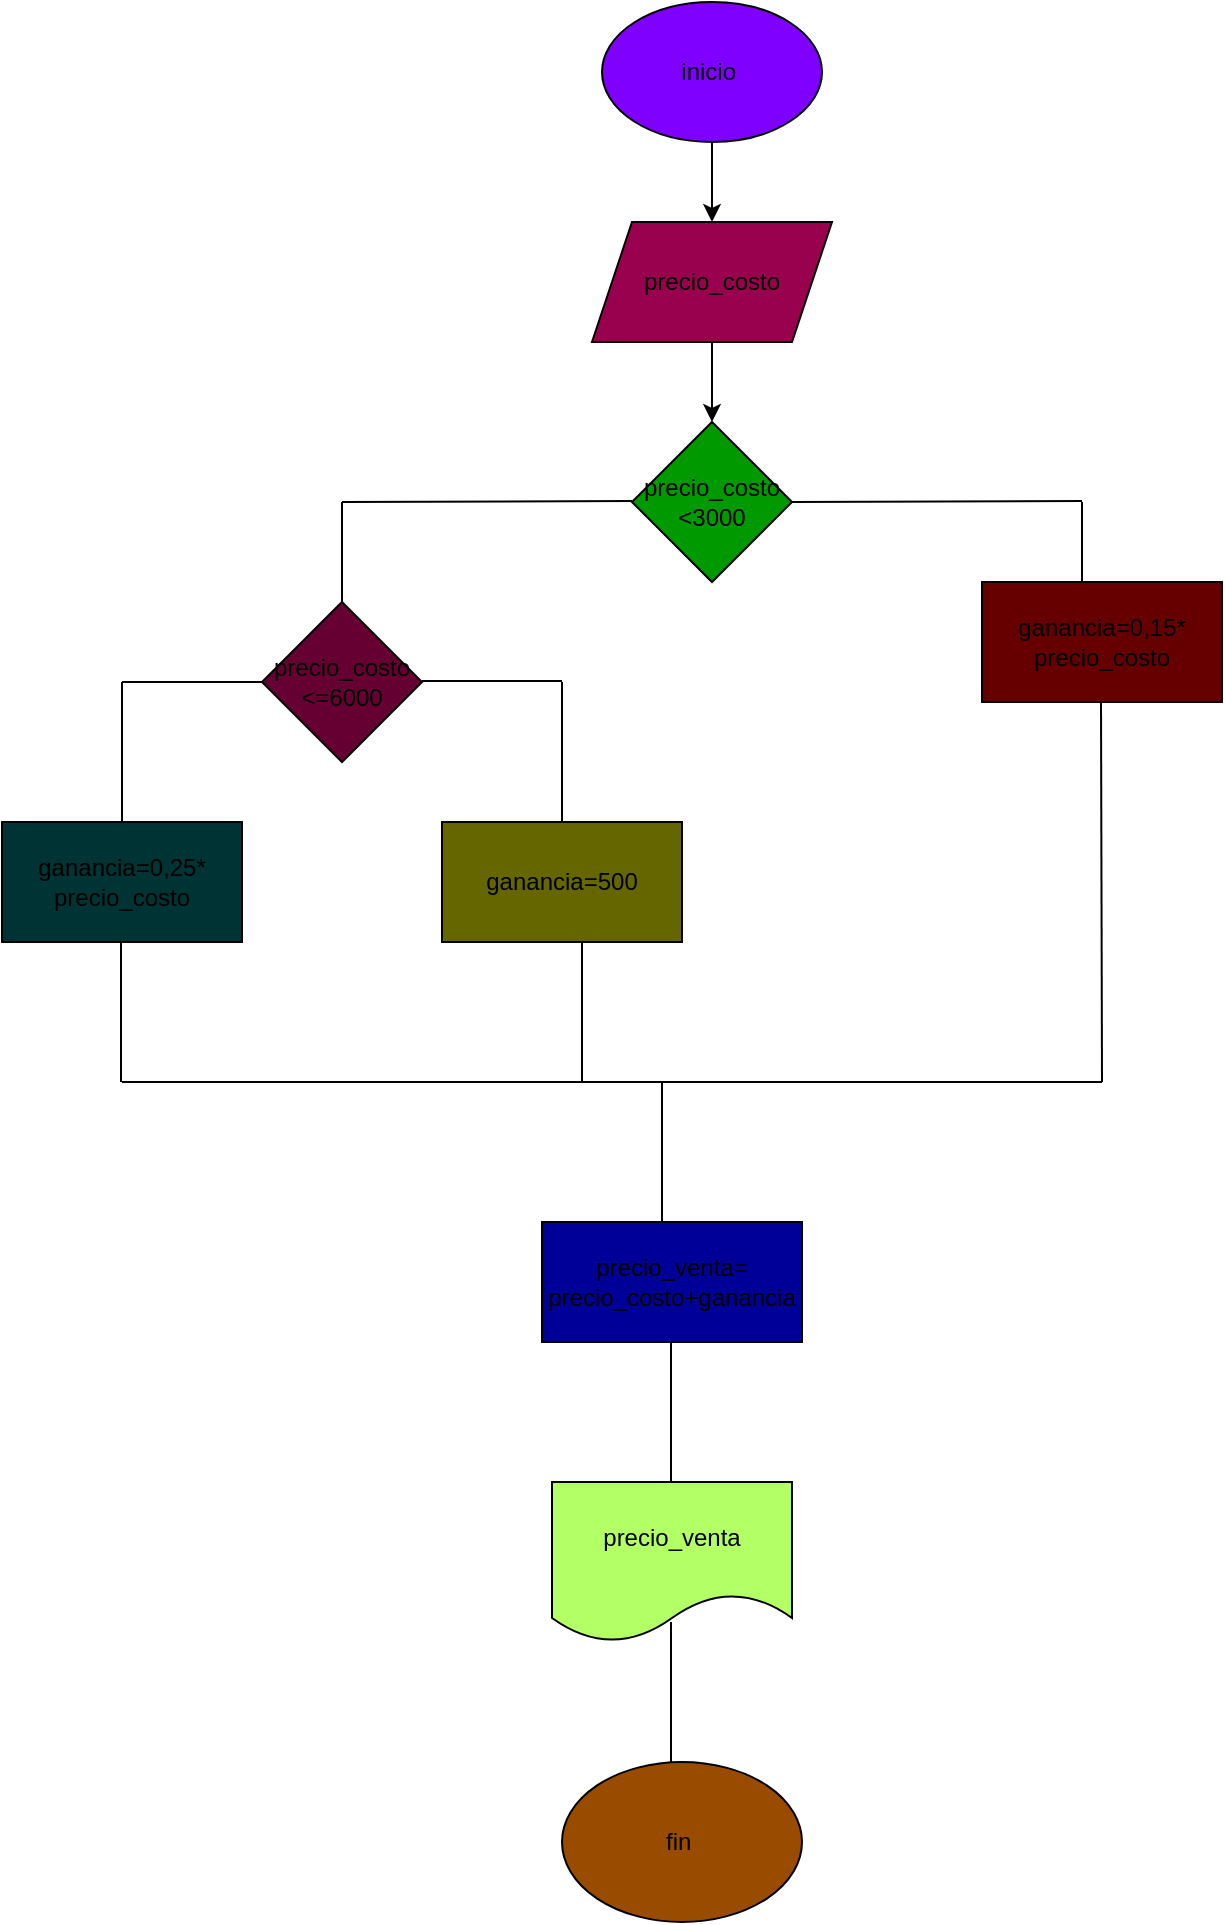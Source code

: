<mxfile>
    <diagram id="Deo_h8aCZ_F-Rbg0l5ye" name="Página-1">
        <mxGraphModel dx="674" dy="328" grid="1" gridSize="10" guides="1" tooltips="1" connect="1" arrows="1" fold="1" page="1" pageScale="1" pageWidth="827" pageHeight="1169" math="0" shadow="0">
            <root>
                <mxCell id="0"/>
                <mxCell id="1" parent="0"/>
                <mxCell id="6" value="" style="edgeStyle=none;html=1;" parent="1" source="4" target="5" edge="1">
                    <mxGeometry relative="1" as="geometry"/>
                </mxCell>
                <mxCell id="4" value="inicio&amp;nbsp;" style="ellipse;whiteSpace=wrap;html=1;fillColor=#7F00FF;" parent="1" vertex="1">
                    <mxGeometry x="390" y="190" width="110" height="70" as="geometry"/>
                </mxCell>
                <mxCell id="8" value="" style="edgeStyle=none;html=1;" parent="1" source="5" target="7" edge="1">
                    <mxGeometry relative="1" as="geometry"/>
                </mxCell>
                <mxCell id="5" value="precio_costo" style="shape=parallelogram;perimeter=parallelogramPerimeter;whiteSpace=wrap;html=1;fixedSize=1;fillColor=#99004D;" parent="1" vertex="1">
                    <mxGeometry x="385" y="300" width="120" height="60" as="geometry"/>
                </mxCell>
                <mxCell id="7" value="precio_costo&lt;br&gt;&amp;lt;3000" style="rhombus;whiteSpace=wrap;html=1;fillColor=#009900;" parent="1" vertex="1">
                    <mxGeometry x="405" y="400" width="80" height="80" as="geometry"/>
                </mxCell>
                <mxCell id="9" value="" style="endArrow=none;html=1;" parent="1" edge="1">
                    <mxGeometry width="50" height="50" relative="1" as="geometry">
                        <mxPoint x="260" y="440" as="sourcePoint"/>
                        <mxPoint x="405" y="439.5" as="targetPoint"/>
                    </mxGeometry>
                </mxCell>
                <mxCell id="10" value="" style="endArrow=none;html=1;" parent="1" edge="1">
                    <mxGeometry width="50" height="50" relative="1" as="geometry">
                        <mxPoint x="260" y="490" as="sourcePoint"/>
                        <mxPoint x="260" y="440" as="targetPoint"/>
                    </mxGeometry>
                </mxCell>
                <mxCell id="11" value="precio_costo&lt;br&gt;&amp;lt;=6000" style="rhombus;whiteSpace=wrap;html=1;fillColor=#660033;" parent="1" vertex="1">
                    <mxGeometry x="220" y="490" width="80" height="80" as="geometry"/>
                </mxCell>
                <mxCell id="12" value="" style="endArrow=none;html=1;" parent="1" edge="1">
                    <mxGeometry width="50" height="50" relative="1" as="geometry">
                        <mxPoint x="485" y="440" as="sourcePoint"/>
                        <mxPoint x="630" y="439.5" as="targetPoint"/>
                    </mxGeometry>
                </mxCell>
                <mxCell id="13" value="" style="endArrow=none;html=1;" parent="1" edge="1">
                    <mxGeometry width="50" height="50" relative="1" as="geometry">
                        <mxPoint x="630" y="490" as="sourcePoint"/>
                        <mxPoint x="630" y="440" as="targetPoint"/>
                    </mxGeometry>
                </mxCell>
                <mxCell id="14" value="ganancia=0,15*&lt;br&gt;precio_costo" style="rounded=0;whiteSpace=wrap;html=1;fillColor=#660000;" parent="1" vertex="1">
                    <mxGeometry x="580" y="480" width="120" height="60" as="geometry"/>
                </mxCell>
                <mxCell id="16" value="" style="endArrow=none;html=1;exitX=0;exitY=0.5;exitDx=0;exitDy=0;" parent="1" source="11" edge="1">
                    <mxGeometry width="50" height="50" relative="1" as="geometry">
                        <mxPoint x="190" y="540" as="sourcePoint"/>
                        <mxPoint x="150" y="530" as="targetPoint"/>
                    </mxGeometry>
                </mxCell>
                <mxCell id="17" value="" style="endArrow=none;html=1;exitX=0;exitY=0.5;exitDx=0;exitDy=0;" parent="1" edge="1">
                    <mxGeometry width="50" height="50" relative="1" as="geometry">
                        <mxPoint x="370" y="529.5" as="sourcePoint"/>
                        <mxPoint x="300" y="529.5" as="targetPoint"/>
                    </mxGeometry>
                </mxCell>
                <mxCell id="18" value="" style="endArrow=none;html=1;" edge="1" parent="1">
                    <mxGeometry width="50" height="50" relative="1" as="geometry">
                        <mxPoint x="150" y="600" as="sourcePoint"/>
                        <mxPoint x="150" y="530" as="targetPoint"/>
                    </mxGeometry>
                </mxCell>
                <mxCell id="19" value="" style="endArrow=none;html=1;" edge="1" parent="1">
                    <mxGeometry width="50" height="50" relative="1" as="geometry">
                        <mxPoint x="370" y="600" as="sourcePoint"/>
                        <mxPoint x="370" y="530" as="targetPoint"/>
                    </mxGeometry>
                </mxCell>
                <mxCell id="20" value="ganancia=0,25*&lt;br&gt;precio_costo" style="rounded=0;whiteSpace=wrap;html=1;fillColor=#003333;" vertex="1" parent="1">
                    <mxGeometry x="90" y="600" width="120" height="60" as="geometry"/>
                </mxCell>
                <mxCell id="21" value="ganancia=500" style="rounded=0;whiteSpace=wrap;html=1;fillColor=#666600;" vertex="1" parent="1">
                    <mxGeometry x="310" y="600" width="120" height="60" as="geometry"/>
                </mxCell>
                <mxCell id="23" value="" style="endArrow=none;html=1;" edge="1" parent="1">
                    <mxGeometry width="50" height="50" relative="1" as="geometry">
                        <mxPoint x="149.5" y="730" as="sourcePoint"/>
                        <mxPoint x="149.5" y="660" as="targetPoint"/>
                    </mxGeometry>
                </mxCell>
                <mxCell id="24" value="" style="endArrow=none;html=1;" edge="1" parent="1">
                    <mxGeometry width="50" height="50" relative="1" as="geometry">
                        <mxPoint x="380" y="730" as="sourcePoint"/>
                        <mxPoint x="380" y="660" as="targetPoint"/>
                    </mxGeometry>
                </mxCell>
                <mxCell id="25" value="" style="endArrow=none;html=1;" edge="1" parent="1">
                    <mxGeometry width="50" height="50" relative="1" as="geometry">
                        <mxPoint x="640" y="730" as="sourcePoint"/>
                        <mxPoint x="639.5" y="540" as="targetPoint"/>
                    </mxGeometry>
                </mxCell>
                <mxCell id="26" value="" style="endArrow=none;html=1;" edge="1" parent="1">
                    <mxGeometry width="50" height="50" relative="1" as="geometry">
                        <mxPoint x="640" y="730" as="sourcePoint"/>
                        <mxPoint x="150" y="730" as="targetPoint"/>
                    </mxGeometry>
                </mxCell>
                <mxCell id="27" value="" style="endArrow=none;html=1;" edge="1" parent="1">
                    <mxGeometry width="50" height="50" relative="1" as="geometry">
                        <mxPoint x="420" y="800" as="sourcePoint"/>
                        <mxPoint x="420" y="730" as="targetPoint"/>
                    </mxGeometry>
                </mxCell>
                <mxCell id="28" value="precio_venta=&lt;br&gt;precio_costo+ganancia" style="rounded=0;whiteSpace=wrap;html=1;fillColor=#000099;" vertex="1" parent="1">
                    <mxGeometry x="360" y="800" width="130" height="60" as="geometry"/>
                </mxCell>
                <mxCell id="29" value="" style="endArrow=none;html=1;" edge="1" parent="1">
                    <mxGeometry width="50" height="50" relative="1" as="geometry">
                        <mxPoint x="424.5" y="930" as="sourcePoint"/>
                        <mxPoint x="424.5" y="860" as="targetPoint"/>
                    </mxGeometry>
                </mxCell>
                <mxCell id="30" value="precio_venta" style="shape=document;whiteSpace=wrap;html=1;boundedLbl=1;fillColor=#B3FF66;" vertex="1" parent="1">
                    <mxGeometry x="365" y="930" width="120" height="80" as="geometry"/>
                </mxCell>
                <mxCell id="31" value="" style="endArrow=none;html=1;" edge="1" parent="1">
                    <mxGeometry width="50" height="50" relative="1" as="geometry">
                        <mxPoint x="424.5" y="1070" as="sourcePoint"/>
                        <mxPoint x="424.5" y="1000" as="targetPoint"/>
                    </mxGeometry>
                </mxCell>
                <mxCell id="32" value="fin&amp;nbsp;" style="ellipse;whiteSpace=wrap;html=1;fillColor=#994C00;" vertex="1" parent="1">
                    <mxGeometry x="370" y="1070" width="120" height="80" as="geometry"/>
                </mxCell>
            </root>
        </mxGraphModel>
    </diagram>
</mxfile>